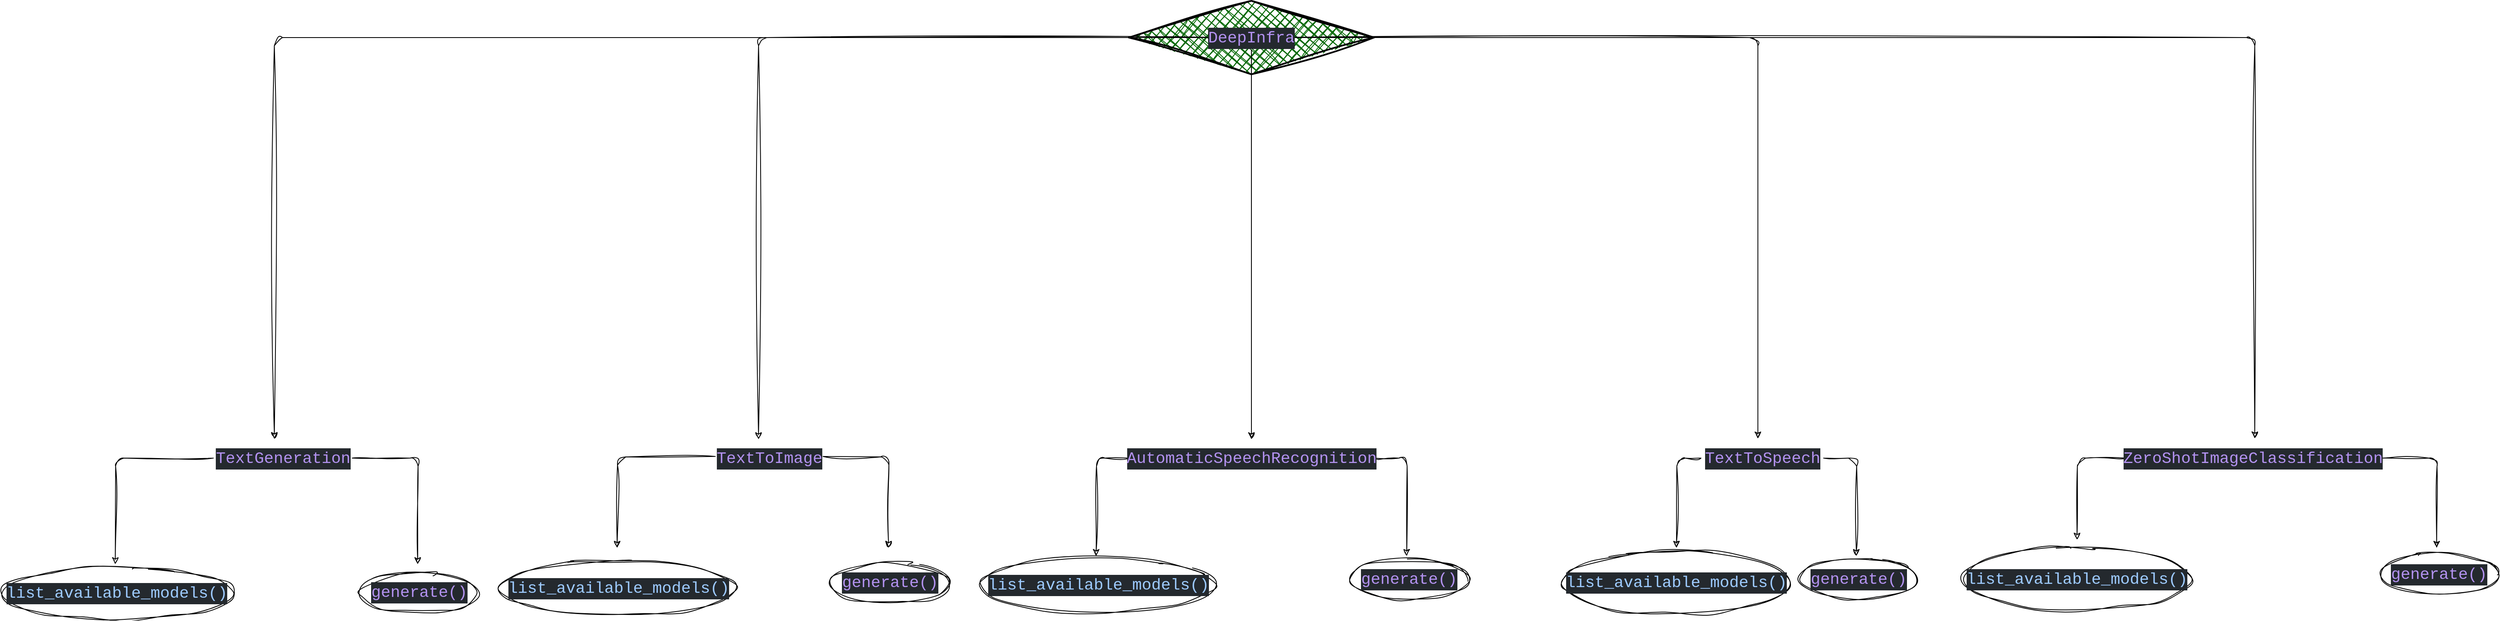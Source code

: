 <mxfile>
    <diagram id="hDwTph7i9RGzKuR2JlQF" name="Page-1">
        <mxGraphModel dx="2790" dy="1814" grid="1" gridSize="10" guides="1" tooltips="1" connect="1" arrows="1" fold="1" page="1" pageScale="1" pageWidth="827" pageHeight="1169" math="0" shadow="0">
            <root>
                <mxCell id="0"/>
                <mxCell id="1" parent="0"/>
                <mxCell id="101" value="" style="rhombus;whiteSpace=wrap;html=1;strokeWidth=2;fillWeight=-1;hachureGap=8;fillStyle=cross-hatch;fillColor=#006600;sketch=1;jiggle=2;curveFitting=1;fontFamily=Architects Daughter;fontSource=https%3A%2F%2Ffonts.googleapis.com%2Fcss%3Ffamily%3DArchitects%2BDaughter;fontSize=20;" parent="1" vertex="1">
                    <mxGeometry x="350" y="-280" width="300" height="90" as="geometry"/>
                </mxCell>
                <mxCell id="83" value="" style="ellipse;whiteSpace=wrap;html=1;sketch=1;hachureGap=4;jiggle=2;curveFitting=1;fontFamily=Architects Daughter;fontSource=https%3A%2F%2Ffonts.googleapis.com%2Fcss%3Ffamily%3DArchitects%2BDaughter;fontSize=20;" parent="1" vertex="1">
                    <mxGeometry x="880" y="394" width="280" height="77" as="geometry"/>
                </mxCell>
                <mxCell id="68" value="" style="ellipse;whiteSpace=wrap;html=1;sketch=1;hachureGap=4;jiggle=2;curveFitting=1;fontFamily=Architects Daughter;fontSource=https%3A%2F%2Ffonts.googleapis.com%2Fcss%3Ffamily%3DArchitects%2BDaughter;fontSize=20;" parent="1" vertex="1">
                    <mxGeometry x="168" y="401.5" width="290" height="67" as="geometry"/>
                </mxCell>
                <mxCell id="39" style="edgeStyle=orthogonalEdgeStyle;sketch=1;hachureGap=4;jiggle=2;curveFitting=1;html=1;fontFamily=Architects Daughter;fontSource=https%3A%2F%2Ffonts.googleapis.com%2Fcss%3Ffamily%3DArchitects%2BDaughter;fontSize=16;" parent="1" source="3" edge="1">
                    <mxGeometry relative="1" as="geometry">
                        <mxPoint x="-890" y="410" as="targetPoint"/>
                    </mxGeometry>
                </mxCell>
                <mxCell id="40" style="edgeStyle=orthogonalEdgeStyle;sketch=1;hachureGap=4;jiggle=2;curveFitting=1;html=1;fontFamily=Architects Daughter;fontSource=https%3A%2F%2Ffonts.googleapis.com%2Fcss%3Ffamily%3DArchitects%2BDaughter;fontSize=16;" parent="1" source="3" edge="1">
                    <mxGeometry relative="1" as="geometry">
                        <mxPoint x="-520" y="410" as="targetPoint"/>
                    </mxGeometry>
                </mxCell>
                <mxCell id="3" value="&lt;div style=&quot;color: rgb(225, 228, 232); background-color: rgb(36, 41, 46); font-family: Consolas, Consolas, &amp;quot;Courier New&amp;quot;, monospace; font-size: 19.6px; line-height: 26px;&quot;&gt;&lt;span style=&quot;color: #b392f0;&quot;&gt;TextGeneration&lt;/span&gt;&lt;/div&gt;" style="text;html=1;align=center;verticalAlign=middle;resizable=0;points=[];autosize=1;strokeColor=none;fillColor=none;fontSize=20;fontFamily=Architects Daughter;sketch=1;hachureGap=4;jiggle=2;curveFitting=1;fontSource=https%3A%2F%2Ffonts.googleapis.com%2Fcss%3Ffamily%3DArchitects%2BDaughter;" parent="1" vertex="1">
                    <mxGeometry x="-770" y="260" width="170" height="40" as="geometry"/>
                </mxCell>
                <mxCell id="4" value="&lt;div style=&quot;color: rgb(225, 228, 232); background-color: rgb(36, 41, 46); font-family: Consolas, Consolas, &amp;quot;Courier New&amp;quot;, monospace; font-size: 19.6px; line-height: 26px;&quot;&gt;&lt;div style=&quot;font-size: 19.6px; line-height: 26px;&quot;&gt;&lt;span style=&quot;color: #b392f0;&quot;&gt;TextToImage&lt;/span&gt;&lt;/div&gt;&lt;/div&gt;" style="text;html=1;align=center;verticalAlign=middle;resizable=0;points=[];autosize=1;strokeColor=none;fillColor=none;fontSize=20;fontFamily=Architects Daughter;sketch=1;hachureGap=4;jiggle=2;curveFitting=1;fontSource=https%3A%2F%2Ffonts.googleapis.com%2Fcss%3Ffamily%3DArchitects%2BDaughter;" parent="1" vertex="1">
                    <mxGeometry x="-160" y="260" width="140" height="40" as="geometry"/>
                </mxCell>
                <mxCell id="69" style="edgeStyle=orthogonalEdgeStyle;sketch=1;hachureGap=4;jiggle=2;curveFitting=1;html=1;fontFamily=Architects Daughter;fontSource=https%3A%2F%2Ffonts.googleapis.com%2Fcss%3Ffamily%3DArchitects%2BDaughter;fontSize=16;" parent="1" source="5" edge="1">
                    <mxGeometry relative="1" as="geometry">
                        <mxPoint x="310" y="400" as="targetPoint"/>
                    </mxGeometry>
                </mxCell>
                <mxCell id="70" style="edgeStyle=orthogonalEdgeStyle;sketch=1;hachureGap=4;jiggle=2;curveFitting=1;html=1;fontFamily=Architects Daughter;fontSource=https%3A%2F%2Ffonts.googleapis.com%2Fcss%3Ffamily%3DArchitects%2BDaughter;fontSize=16;" parent="1" source="5" edge="1">
                    <mxGeometry relative="1" as="geometry">
                        <mxPoint x="690" y="400" as="targetPoint"/>
                    </mxGeometry>
                </mxCell>
                <mxCell id="5" value="&lt;div style=&quot;color: rgb(225, 228, 232); background-color: rgb(36, 41, 46); font-family: Consolas, Consolas, &amp;quot;Courier New&amp;quot;, monospace; font-size: 19.6px; line-height: 26px;&quot;&gt;&lt;div style=&quot;font-size: 19.6px; line-height: 26px;&quot;&gt;&lt;span style=&quot;color: #b392f0;&quot;&gt;AutomaticSpeechRecognition&lt;/span&gt;&lt;/div&gt;&lt;/div&gt;" style="text;html=1;align=center;verticalAlign=middle;resizable=0;points=[];autosize=1;strokeColor=none;fillColor=none;fontSize=20;fontFamily=Architects Daughter;sketch=1;hachureGap=4;jiggle=2;curveFitting=1;fontSource=https%3A%2F%2Ffonts.googleapis.com%2Fcss%3Ffamily%3DArchitects%2BDaughter;" parent="1" vertex="1">
                    <mxGeometry x="350" y="260" width="300" height="40" as="geometry"/>
                </mxCell>
                <mxCell id="84" style="edgeStyle=orthogonalEdgeStyle;sketch=1;hachureGap=4;jiggle=2;curveFitting=1;html=1;fontFamily=Architects Daughter;fontSource=https%3A%2F%2Ffonts.googleapis.com%2Fcss%3Ffamily%3DArchitects%2BDaughter;fontSize=16;" parent="1" source="6" edge="1">
                    <mxGeometry relative="1" as="geometry">
                        <mxPoint x="1020" y="390" as="targetPoint"/>
                    </mxGeometry>
                </mxCell>
                <mxCell id="85" style="edgeStyle=orthogonalEdgeStyle;sketch=1;hachureGap=4;jiggle=2;curveFitting=1;html=1;fontFamily=Architects Daughter;fontSource=https%3A%2F%2Ffonts.googleapis.com%2Fcss%3Ffamily%3DArchitects%2BDaughter;fontSize=16;" parent="1" source="6" edge="1">
                    <mxGeometry relative="1" as="geometry">
                        <mxPoint x="1240" y="400" as="targetPoint"/>
                    </mxGeometry>
                </mxCell>
                <mxCell id="6" value="&lt;div style=&quot;color: rgb(225, 228, 232); background-color: rgb(36, 41, 46); font-family: Consolas, Consolas, &amp;quot;Courier New&amp;quot;, monospace; font-size: 19.6px; line-height: 26px;&quot;&gt;&lt;div style=&quot;font-size: 19.6px; line-height: 26px;&quot;&gt;&lt;span style=&quot;color: #b392f0;&quot;&gt;TextToSpeech&lt;/span&gt;&lt;/div&gt;&lt;/div&gt;" style="text;html=1;align=center;verticalAlign=middle;resizable=0;points=[];autosize=1;strokeColor=none;fillColor=none;fontSize=20;fontFamily=Architects Daughter;sketch=1;hachureGap=4;jiggle=2;curveFitting=1;fontSource=https%3A%2F%2Ffonts.googleapis.com%2Fcss%3Ffamily%3DArchitects%2BDaughter;" parent="1" vertex="1">
                    <mxGeometry x="1050" y="260" width="150" height="40" as="geometry"/>
                </mxCell>
                <mxCell id="90" style="edgeStyle=orthogonalEdgeStyle;sketch=1;hachureGap=4;jiggle=2;curveFitting=1;html=1;fontFamily=Architects Daughter;fontSource=https%3A%2F%2Ffonts.googleapis.com%2Fcss%3Ffamily%3DArchitects%2BDaughter;fontSize=16;" parent="1" source="7" edge="1">
                    <mxGeometry relative="1" as="geometry">
                        <mxPoint x="1510" y="380" as="targetPoint"/>
                    </mxGeometry>
                </mxCell>
                <mxCell id="91" style="edgeStyle=orthogonalEdgeStyle;sketch=1;hachureGap=4;jiggle=2;curveFitting=1;html=1;fontFamily=Architects Daughter;fontSource=https%3A%2F%2Ffonts.googleapis.com%2Fcss%3Ffamily%3DArchitects%2BDaughter;fontSize=16;" parent="1" source="7" edge="1">
                    <mxGeometry relative="1" as="geometry">
                        <mxPoint x="1950" y="390" as="targetPoint"/>
                    </mxGeometry>
                </mxCell>
                <mxCell id="7" value="&lt;div style=&quot;color: rgb(225, 228, 232); background-color: rgb(36, 41, 46); font-family: Consolas, Consolas, &amp;quot;Courier New&amp;quot;, monospace; font-size: 19.6px; line-height: 26px;&quot;&gt;&lt;div style=&quot;font-size: 19.6px; line-height: 26px;&quot;&gt;&lt;span style=&quot;color: #b392f0;&quot;&gt;ZeroShotImageClassification&lt;/span&gt;&lt;/div&gt;&lt;/div&gt;" style="text;html=1;align=center;verticalAlign=middle;resizable=0;points=[];autosize=1;strokeColor=none;fillColor=none;fontSize=20;fontFamily=Architects Daughter;sketch=1;hachureGap=4;jiggle=2;curveFitting=1;fontSource=https%3A%2F%2Ffonts.googleapis.com%2Fcss%3Ffamily%3DArchitects%2BDaughter;" parent="1" vertex="1">
                    <mxGeometry x="1570" y="260" width="310" height="40" as="geometry"/>
                </mxCell>
                <mxCell id="22" value="" style="ellipse;whiteSpace=wrap;html=1;sketch=1;hachureGap=4;jiggle=2;curveFitting=1;fontFamily=Architects Daughter;fontSource=https%3A%2F%2Ffonts.googleapis.com%2Fcss%3Ffamily%3DArchitects%2BDaughter;fontSize=20;" parent="1" vertex="1">
                    <mxGeometry x="-1030" y="414" width="286" height="64" as="geometry"/>
                </mxCell>
                <mxCell id="26" value="&lt;div style=&quot;color: rgb(225, 228, 232); background-color: rgb(36, 41, 46); font-family: Consolas, Consolas, &amp;quot;Courier New&amp;quot;, monospace; font-size: 19.6px; line-height: 26px;&quot;&gt;&lt;span style=&quot;color: #9ecbff;&quot;&gt;list_available_models()&lt;/span&gt;&lt;/div&gt;" style="text;strokeColor=none;align=center;fillColor=none;html=1;verticalAlign=middle;whiteSpace=wrap;rounded=0;sketch=1;hachureGap=4;jiggle=2;curveFitting=1;fontFamily=Architects Daughter;fontSource=https%3A%2F%2Ffonts.googleapis.com%2Fcss%3Ffamily%3DArchitects%2BDaughter;fontSize=20;" parent="1" vertex="1">
                    <mxGeometry x="-911" y="430" width="46" height="30" as="geometry"/>
                </mxCell>
                <mxCell id="28" value="" style="ellipse;whiteSpace=wrap;html=1;sketch=1;hachureGap=4;jiggle=2;curveFitting=1;fontFamily=Architects Daughter;fontSource=https%3A%2F%2Ffonts.googleapis.com%2Fcss%3Ffamily%3DArchitects%2BDaughter;fontSize=20;" parent="1" vertex="1">
                    <mxGeometry x="-591" y="420" width="146" height="50" as="geometry"/>
                </mxCell>
                <mxCell id="29" value="&lt;div style=&quot;color: rgb(225, 228, 232); background-color: rgb(36, 41, 46); font-family: Consolas, Consolas, &amp;quot;Courier New&amp;quot;, monospace; font-size: 19.6px; line-height: 26px;&quot;&gt;&lt;div style=&quot;font-size: 19.6px; line-height: 26px;&quot;&gt;&lt;span style=&quot;color: #b392f0;&quot;&gt;generate()&lt;/span&gt;&lt;/div&gt;&lt;/div&gt;" style="text;strokeColor=none;align=center;fillColor=none;html=1;verticalAlign=middle;whiteSpace=wrap;rounded=0;sketch=1;hachureGap=4;jiggle=2;curveFitting=1;fontFamily=Architects Daughter;fontSource=https%3A%2F%2Ffonts.googleapis.com%2Fcss%3Ffamily%3DArchitects%2BDaughter;fontSize=20;" parent="1" vertex="1">
                    <mxGeometry x="-541" y="429" width="46" height="30" as="geometry"/>
                </mxCell>
                <mxCell id="59" style="edgeStyle=orthogonalEdgeStyle;sketch=1;hachureGap=4;jiggle=2;curveFitting=1;html=1;entryX=0.5;entryY=-0.075;entryDx=0;entryDy=0;entryPerimeter=0;fontFamily=Architects Daughter;fontSource=https%3A%2F%2Ffonts.googleapis.com%2Fcss%3Ffamily%3DArchitects%2BDaughter;fontSize=16;" parent="1" source="2" target="5" edge="1">
                    <mxGeometry relative="1" as="geometry"/>
                </mxCell>
                <mxCell id="60" style="edgeStyle=orthogonalEdgeStyle;sketch=1;hachureGap=4;jiggle=2;curveFitting=1;html=1;entryX=0.407;entryY=-0.075;entryDx=0;entryDy=0;entryPerimeter=0;fontFamily=Architects Daughter;fontSource=https%3A%2F%2Ffonts.googleapis.com%2Fcss%3Ffamily%3DArchitects%2BDaughter;fontSize=16;" parent="1" source="2" target="4" edge="1">
                    <mxGeometry relative="1" as="geometry"/>
                </mxCell>
                <mxCell id="92" style="edgeStyle=orthogonalEdgeStyle;sketch=1;hachureGap=4;jiggle=2;curveFitting=1;html=1;entryX=0.464;entryY=-0.095;entryDx=0;entryDy=0;entryPerimeter=0;fontFamily=Architects Daughter;fontSource=https%3A%2F%2Ffonts.googleapis.com%2Fcss%3Ffamily%3DArchitects%2BDaughter;fontSize=16;" parent="1" source="2" target="6" edge="1">
                    <mxGeometry relative="1" as="geometry"/>
                </mxCell>
                <mxCell id="94" style="edgeStyle=orthogonalEdgeStyle;sketch=1;hachureGap=4;jiggle=2;curveFitting=1;html=1;entryX=0.508;entryY=-0.1;entryDx=0;entryDy=0;entryPerimeter=0;fontFamily=Architects Daughter;fontSource=https%3A%2F%2Ffonts.googleapis.com%2Fcss%3Ffamily%3DArchitects%2BDaughter;fontSize=16;" parent="1" source="2" target="7" edge="1">
                    <mxGeometry relative="1" as="geometry"/>
                </mxCell>
                <mxCell id="97" style="edgeStyle=orthogonalEdgeStyle;sketch=1;hachureGap=4;jiggle=2;curveFitting=1;html=1;entryX=0.439;entryY=-0.082;entryDx=0;entryDy=0;entryPerimeter=0;fontFamily=Architects Daughter;fontSource=https%3A%2F%2Ffonts.googleapis.com%2Fcss%3Ffamily%3DArchitects%2BDaughter;fontSize=16;" parent="1" source="2" target="3" edge="1">
                    <mxGeometry relative="1" as="geometry"/>
                </mxCell>
                <mxCell id="2" value="&lt;div style=&quot;color: rgb(225, 228, 232); background-color: rgb(36, 41, 46); font-family: Consolas, Consolas, &amp;quot;Courier New&amp;quot;, monospace; font-size: 19.6px; line-height: 26px;&quot;&gt;&lt;span style=&quot;color: #b392f0;&quot;&gt;DeepInfra&lt;/span&gt;&lt;/div&gt;" style="text;strokeColor=none;align=center;fillColor=none;html=1;verticalAlign=middle;whiteSpace=wrap;rounded=0;sketch=1;hachureGap=4;jiggle=2;curveFitting=1;fontFamily=Architects Daughter;fontSource=https%3A%2F%2Ffonts.googleapis.com%2Fcss%3Ffamily%3DArchitects%2BDaughter;fontSize=20;" parent="1" vertex="1">
                    <mxGeometry x="470" y="-250" width="60" height="30" as="geometry"/>
                </mxCell>
                <mxCell id="50" style="edgeStyle=orthogonalEdgeStyle;sketch=1;hachureGap=4;jiggle=2;curveFitting=1;html=1;fontFamily=Architects Daughter;fontSource=https%3A%2F%2Ffonts.googleapis.com%2Fcss%3Ffamily%3DArchitects%2BDaughter;fontSize=16;" parent="1" edge="1">
                    <mxGeometry relative="1" as="geometry">
                        <mxPoint x="-276" y="390" as="targetPoint"/>
                        <mxPoint x="-156.0" y="278.053" as="sourcePoint"/>
                    </mxGeometry>
                </mxCell>
                <mxCell id="51" style="edgeStyle=orthogonalEdgeStyle;sketch=1;hachureGap=4;jiggle=2;curveFitting=1;html=1;fontFamily=Architects Daughter;fontSource=https%3A%2F%2Ffonts.googleapis.com%2Fcss%3Ffamily%3DArchitects%2BDaughter;fontSize=16;" parent="1" edge="1">
                    <mxGeometry relative="1" as="geometry">
                        <mxPoint x="-24.0" y="278.053" as="sourcePoint"/>
                        <mxPoint x="56" y="390" as="targetPoint"/>
                    </mxGeometry>
                </mxCell>
                <mxCell id="53" value="" style="ellipse;whiteSpace=wrap;html=1;sketch=1;hachureGap=4;jiggle=2;curveFitting=1;fontFamily=Architects Daughter;fontSource=https%3A%2F%2Ffonts.googleapis.com%2Fcss%3Ffamily%3DArchitects%2BDaughter;fontSize=20;" parent="1" vertex="1">
                    <mxGeometry x="-420" y="406" width="290" height="67" as="geometry"/>
                </mxCell>
                <mxCell id="54" value="&lt;div style=&quot;color: rgb(225, 228, 232); background-color: rgb(36, 41, 46); font-family: Consolas, Consolas, &amp;quot;Courier New&amp;quot;, monospace; font-size: 19.6px; line-height: 26px;&quot;&gt;&lt;span style=&quot;color: #9ecbff;&quot;&gt;list_available_models()&lt;/span&gt;&lt;/div&gt;" style="text;strokeColor=none;align=center;fillColor=none;html=1;verticalAlign=middle;whiteSpace=wrap;rounded=0;sketch=1;hachureGap=4;jiggle=2;curveFitting=1;fontFamily=Architects Daughter;fontSource=https%3A%2F%2Ffonts.googleapis.com%2Fcss%3Ffamily%3DArchitects%2BDaughter;fontSize=20;" parent="1" vertex="1">
                    <mxGeometry x="-297" y="424" width="46" height="30" as="geometry"/>
                </mxCell>
                <mxCell id="55" value="" style="ellipse;whiteSpace=wrap;html=1;sketch=1;hachureGap=4;jiggle=2;curveFitting=1;fontFamily=Architects Daughter;fontSource=https%3A%2F%2Ffonts.googleapis.com%2Fcss%3Ffamily%3DArchitects%2BDaughter;fontSize=20;" parent="1" vertex="1">
                    <mxGeometry x="-15" y="408" width="146" height="50" as="geometry"/>
                </mxCell>
                <mxCell id="56" value="&lt;div style=&quot;color: rgb(225, 228, 232); background-color: rgb(36, 41, 46); font-family: Consolas, Consolas, &amp;quot;Courier New&amp;quot;, monospace; font-size: 19.6px; line-height: 26px;&quot;&gt;&lt;div style=&quot;font-size: 19.6px; line-height: 26px;&quot;&gt;&lt;span style=&quot;color: #b392f0;&quot;&gt;generate()&lt;/span&gt;&lt;/div&gt;&lt;/div&gt;" style="text;strokeColor=none;align=center;fillColor=none;html=1;verticalAlign=middle;whiteSpace=wrap;rounded=0;sketch=1;hachureGap=4;jiggle=2;curveFitting=1;fontFamily=Architects Daughter;fontSource=https%3A%2F%2Ffonts.googleapis.com%2Fcss%3Ffamily%3DArchitects%2BDaughter;fontSize=20;" parent="1" vertex="1">
                    <mxGeometry x="35" y="417" width="46" height="30" as="geometry"/>
                </mxCell>
                <mxCell id="65" value="&lt;div style=&quot;color: rgb(225, 228, 232); background-color: rgb(36, 41, 46); font-family: Consolas, Consolas, &amp;quot;Courier New&amp;quot;, monospace; font-size: 19.6px; line-height: 26px;&quot;&gt;&lt;span style=&quot;color: #9ecbff;&quot;&gt;list_available_models()&lt;/span&gt;&lt;/div&gt;" style="text;strokeColor=none;align=center;fillColor=none;html=1;verticalAlign=middle;whiteSpace=wrap;rounded=0;sketch=1;hachureGap=4;jiggle=2;curveFitting=1;fontFamily=Architects Daughter;fontSource=https%3A%2F%2Ffonts.googleapis.com%2Fcss%3Ffamily%3DArchitects%2BDaughter;fontSize=20;" parent="1" vertex="1">
                    <mxGeometry x="290" y="420" width="46" height="30" as="geometry"/>
                </mxCell>
                <mxCell id="66" value="" style="ellipse;whiteSpace=wrap;html=1;sketch=1;hachureGap=4;jiggle=2;curveFitting=1;fontFamily=Architects Daughter;fontSource=https%3A%2F%2Ffonts.googleapis.com%2Fcss%3Ffamily%3DArchitects%2BDaughter;fontSize=20;" parent="1" vertex="1">
                    <mxGeometry x="620" y="404" width="146" height="50" as="geometry"/>
                </mxCell>
                <mxCell id="67" value="&lt;div style=&quot;color: rgb(225, 228, 232); background-color: rgb(36, 41, 46); font-family: Consolas, Consolas, &amp;quot;Courier New&amp;quot;, monospace; font-size: 19.6px; line-height: 26px;&quot;&gt;&lt;div style=&quot;font-size: 19.6px; line-height: 26px;&quot;&gt;&lt;span style=&quot;color: #b392f0;&quot;&gt;generate()&lt;/span&gt;&lt;/div&gt;&lt;/div&gt;" style="text;strokeColor=none;align=center;fillColor=none;html=1;verticalAlign=middle;whiteSpace=wrap;rounded=0;sketch=1;hachureGap=4;jiggle=2;curveFitting=1;fontFamily=Architects Daughter;fontSource=https%3A%2F%2Ffonts.googleapis.com%2Fcss%3Ffamily%3DArchitects%2BDaughter;fontSize=20;" parent="1" vertex="1">
                    <mxGeometry x="670" y="413" width="46" height="30" as="geometry"/>
                </mxCell>
                <mxCell id="80" value="&lt;div style=&quot;color: rgb(225, 228, 232); background-color: rgb(36, 41, 46); font-family: Consolas, Consolas, &amp;quot;Courier New&amp;quot;, monospace; font-size: 19.6px; line-height: 26px;&quot;&gt;&lt;span style=&quot;color: #9ecbff;&quot;&gt;list_available_models()&lt;/span&gt;&lt;/div&gt;" style="text;strokeColor=none;align=center;fillColor=none;html=1;verticalAlign=middle;whiteSpace=wrap;rounded=0;sketch=1;hachureGap=4;jiggle=2;curveFitting=1;fontFamily=Architects Daughter;fontSource=https%3A%2F%2Ffonts.googleapis.com%2Fcss%3Ffamily%3DArchitects%2BDaughter;fontSize=20;" parent="1" vertex="1">
                    <mxGeometry x="997" y="417" width="46" height="30" as="geometry"/>
                </mxCell>
                <mxCell id="81" value="" style="ellipse;whiteSpace=wrap;html=1;sketch=1;hachureGap=4;jiggle=2;curveFitting=1;fontFamily=Architects Daughter;fontSource=https%3A%2F%2Ffonts.googleapis.com%2Fcss%3Ffamily%3DArchitects%2BDaughter;fontSize=20;" parent="1" vertex="1">
                    <mxGeometry x="1170" y="403" width="146" height="50" as="geometry"/>
                </mxCell>
                <mxCell id="82" value="&lt;div style=&quot;color: rgb(225, 228, 232); background-color: rgb(36, 41, 46); font-family: Consolas, Consolas, &amp;quot;Courier New&amp;quot;, monospace; font-size: 19.6px; line-height: 26px;&quot;&gt;&lt;div style=&quot;font-size: 19.6px; line-height: 26px;&quot;&gt;&lt;span style=&quot;color: #b392f0;&quot;&gt;generate()&lt;/span&gt;&lt;/div&gt;&lt;/div&gt;" style="text;strokeColor=none;align=center;fillColor=none;html=1;verticalAlign=middle;whiteSpace=wrap;rounded=0;sketch=1;hachureGap=4;jiggle=2;curveFitting=1;fontFamily=Architects Daughter;fontSource=https%3A%2F%2Ffonts.googleapis.com%2Fcss%3Ffamily%3DArchitects%2BDaughter;fontSize=20;" parent="1" vertex="1">
                    <mxGeometry x="1220" y="413" width="46" height="30" as="geometry"/>
                </mxCell>
                <mxCell id="86" value="" style="ellipse;whiteSpace=wrap;html=1;sketch=1;hachureGap=4;jiggle=2;curveFitting=1;fontFamily=Architects Daughter;fontSource=https%3A%2F%2Ffonts.googleapis.com%2Fcss%3Ffamily%3DArchitects%2BDaughter;fontSize=20;" parent="1" vertex="1">
                    <mxGeometry x="1370" y="389.5" width="280" height="77" as="geometry"/>
                </mxCell>
                <mxCell id="87" value="&lt;div style=&quot;color: rgb(225, 228, 232); background-color: rgb(36, 41, 46); font-family: Consolas, Consolas, &amp;quot;Courier New&amp;quot;, monospace; font-size: 19.6px; line-height: 26px;&quot;&gt;&lt;span style=&quot;color: #9ecbff;&quot;&gt;list_available_models()&lt;/span&gt;&lt;/div&gt;" style="text;strokeColor=none;align=center;fillColor=none;html=1;verticalAlign=middle;whiteSpace=wrap;rounded=0;sketch=1;hachureGap=4;jiggle=2;curveFitting=1;fontFamily=Architects Daughter;fontSource=https%3A%2F%2Ffonts.googleapis.com%2Fcss%3Ffamily%3DArchitects%2BDaughter;fontSize=20;" parent="1" vertex="1">
                    <mxGeometry x="1487" y="412.5" width="46" height="30" as="geometry"/>
                </mxCell>
                <mxCell id="88" value="" style="ellipse;whiteSpace=wrap;html=1;sketch=1;hachureGap=4;jiggle=2;curveFitting=1;fontFamily=Architects Daughter;fontSource=https%3A%2F%2Ffonts.googleapis.com%2Fcss%3Ffamily%3DArchitects%2BDaughter;fontSize=20;" parent="1" vertex="1">
                    <mxGeometry x="1880" y="397" width="146" height="50" as="geometry"/>
                </mxCell>
                <mxCell id="89" value="&lt;div style=&quot;color: rgb(225, 228, 232); background-color: rgb(36, 41, 46); font-family: Consolas, Consolas, &amp;quot;Courier New&amp;quot;, monospace; font-size: 19.6px; line-height: 26px;&quot;&gt;&lt;div style=&quot;font-size: 19.6px; line-height: 26px;&quot;&gt;&lt;span style=&quot;color: #b392f0;&quot;&gt;generate()&lt;/span&gt;&lt;/div&gt;&lt;/div&gt;" style="text;strokeColor=none;align=center;fillColor=none;html=1;verticalAlign=middle;whiteSpace=wrap;rounded=0;sketch=1;hachureGap=4;jiggle=2;curveFitting=1;fontFamily=Architects Daughter;fontSource=https%3A%2F%2Ffonts.googleapis.com%2Fcss%3Ffamily%3DArchitects%2BDaughter;fontSize=20;" parent="1" vertex="1">
                    <mxGeometry x="1930" y="407" width="46" height="30" as="geometry"/>
                </mxCell>
            </root>
        </mxGraphModel>
    </diagram>
</mxfile>